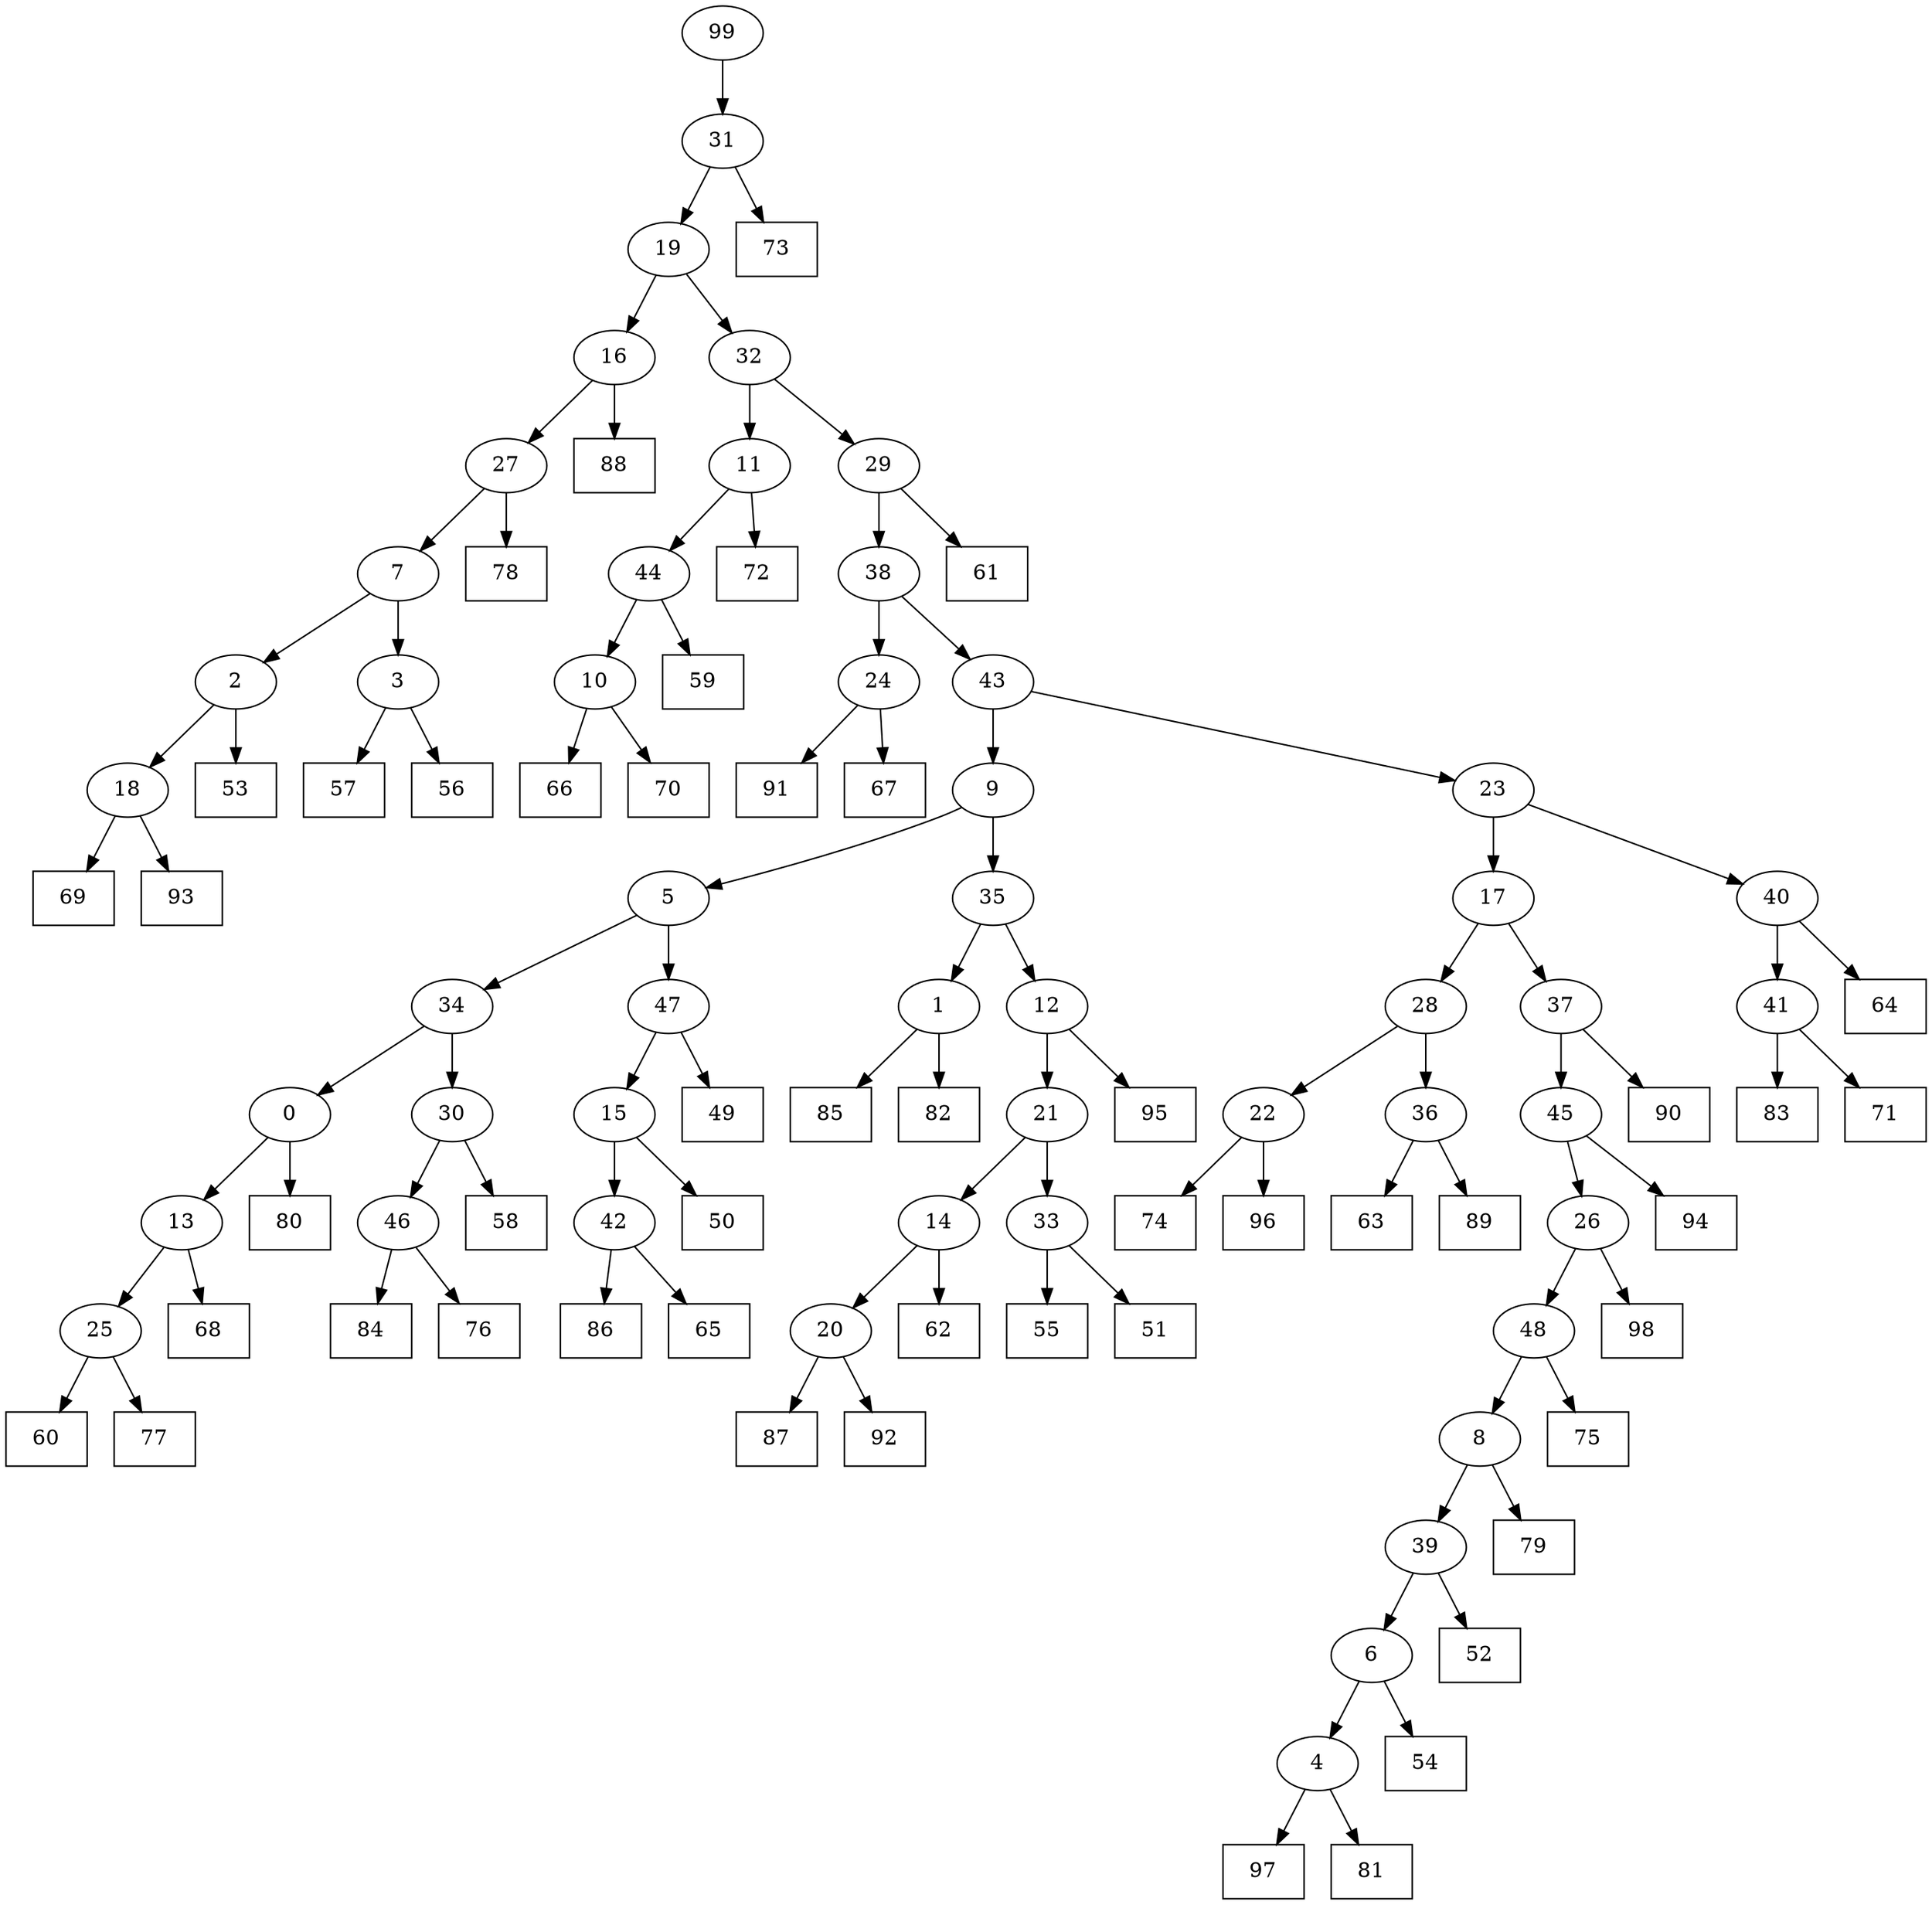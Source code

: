 digraph G {
0[label="0"];
1[label="1"];
2[label="2"];
3[label="3"];
4[label="4"];
5[label="5"];
6[label="6"];
7[label="7"];
8[label="8"];
9[label="9"];
10[label="10"];
11[label="11"];
12[label="12"];
13[label="13"];
14[label="14"];
15[label="15"];
16[label="16"];
17[label="17"];
18[label="18"];
19[label="19"];
20[label="20"];
21[label="21"];
22[label="22"];
23[label="23"];
24[label="24"];
25[label="25"];
26[label="26"];
27[label="27"];
28[label="28"];
29[label="29"];
30[label="30"];
31[label="31"];
32[label="32"];
33[label="33"];
34[label="34"];
35[label="35"];
36[label="36"];
37[label="37"];
38[label="38"];
39[label="39"];
40[label="40"];
41[label="41"];
42[label="42"];
43[label="43"];
44[label="44"];
45[label="45"];
46[label="46"];
47[label="47"];
48[label="48"];
49[shape=box,label="86"];
50[shape=box,label="85"];
51[shape=box,label="82"];
52[shape=box,label="72"];
53[shape=box,label="98"];
54[shape=box,label="97"];
55[shape=box,label="88"];
56[shape=box,label="62"];
57[shape=box,label="95"];
58[shape=box,label="84"];
59[shape=box,label="73"];
60[shape=box,label="74"];
61[shape=box,label="63"];
62[shape=box,label="94"];
63[shape=box,label="80"];
64[shape=box,label="75"];
65[shape=box,label="83"];
66[shape=box,label="87"];
67[shape=box,label="66"];
68[shape=box,label="91"];
69[shape=box,label="60"];
70[shape=box,label="69"];
71[shape=box,label="92"];
72[shape=box,label="78"];
73[shape=box,label="61"];
74[shape=box,label="76"];
75[shape=box,label="49"];
76[shape=box,label="77"];
77[shape=box,label="79"];
78[shape=box,label="71"];
79[shape=box,label="81"];
80[shape=box,label="54"];
81[shape=box,label="64"];
82[shape=box,label="93"];
83[shape=box,label="50"];
84[shape=box,label="67"];
85[shape=box,label="68"];
86[shape=box,label="90"];
87[shape=box,label="52"];
88[shape=box,label="57"];
89[shape=box,label="70"];
90[shape=box,label="58"];
91[shape=box,label="53"];
92[shape=box,label="55"];
93[shape=box,label="51"];
94[shape=box,label="65"];
95[shape=box,label="56"];
96[shape=box,label="89"];
97[shape=box,label="59"];
98[shape=box,label="96"];
99[label="99"];
42->94 ;
45->62 ;
41->65 ;
20->71 ;
99->31 ;
46->58 ;
39->87 ;
33->93 ;
10->67 ;
39->6 ;
11->52 ;
42->49 ;
8->39 ;
43->9 ;
41->78 ;
12->57 ;
24->68 ;
21->33 ;
33->92 ;
45->26 ;
26->53 ;
16->55 ;
38->43 ;
43->23 ;
36->61 ;
38->24 ;
4->54 ;
18->82 ;
31->19 ;
46->74 ;
26->48 ;
48->64 ;
25->76 ;
23->17 ;
29->73 ;
14->56 ;
21->14 ;
29->38 ;
47->75 ;
36->96 ;
3->95 ;
27->7 ;
7->2 ;
5->34 ;
2->18 ;
13->25 ;
25->69 ;
1->50 ;
22->98 ;
14->20 ;
20->66 ;
28->22 ;
22->60 ;
0->13 ;
13->85 ;
35->1 ;
1->51 ;
48->8 ;
8->77 ;
2->91 ;
34->30 ;
30->90 ;
9->35 ;
40->41 ;
6->80 ;
15->42 ;
17->37 ;
37->86 ;
37->45 ;
6->4 ;
4->79 ;
28->36 ;
34->0 ;
0->63 ;
11->44 ;
7->3 ;
17->28 ;
24->84 ;
19->16 ;
16->27 ;
27->72 ;
44->10 ;
10->89 ;
30->46 ;
32->29 ;
3->88 ;
23->40 ;
40->81 ;
18->70 ;
9->5 ;
44->97 ;
19->32 ;
32->11 ;
31->59 ;
47->15 ;
15->83 ;
5->47 ;
35->12 ;
12->21 ;
}
